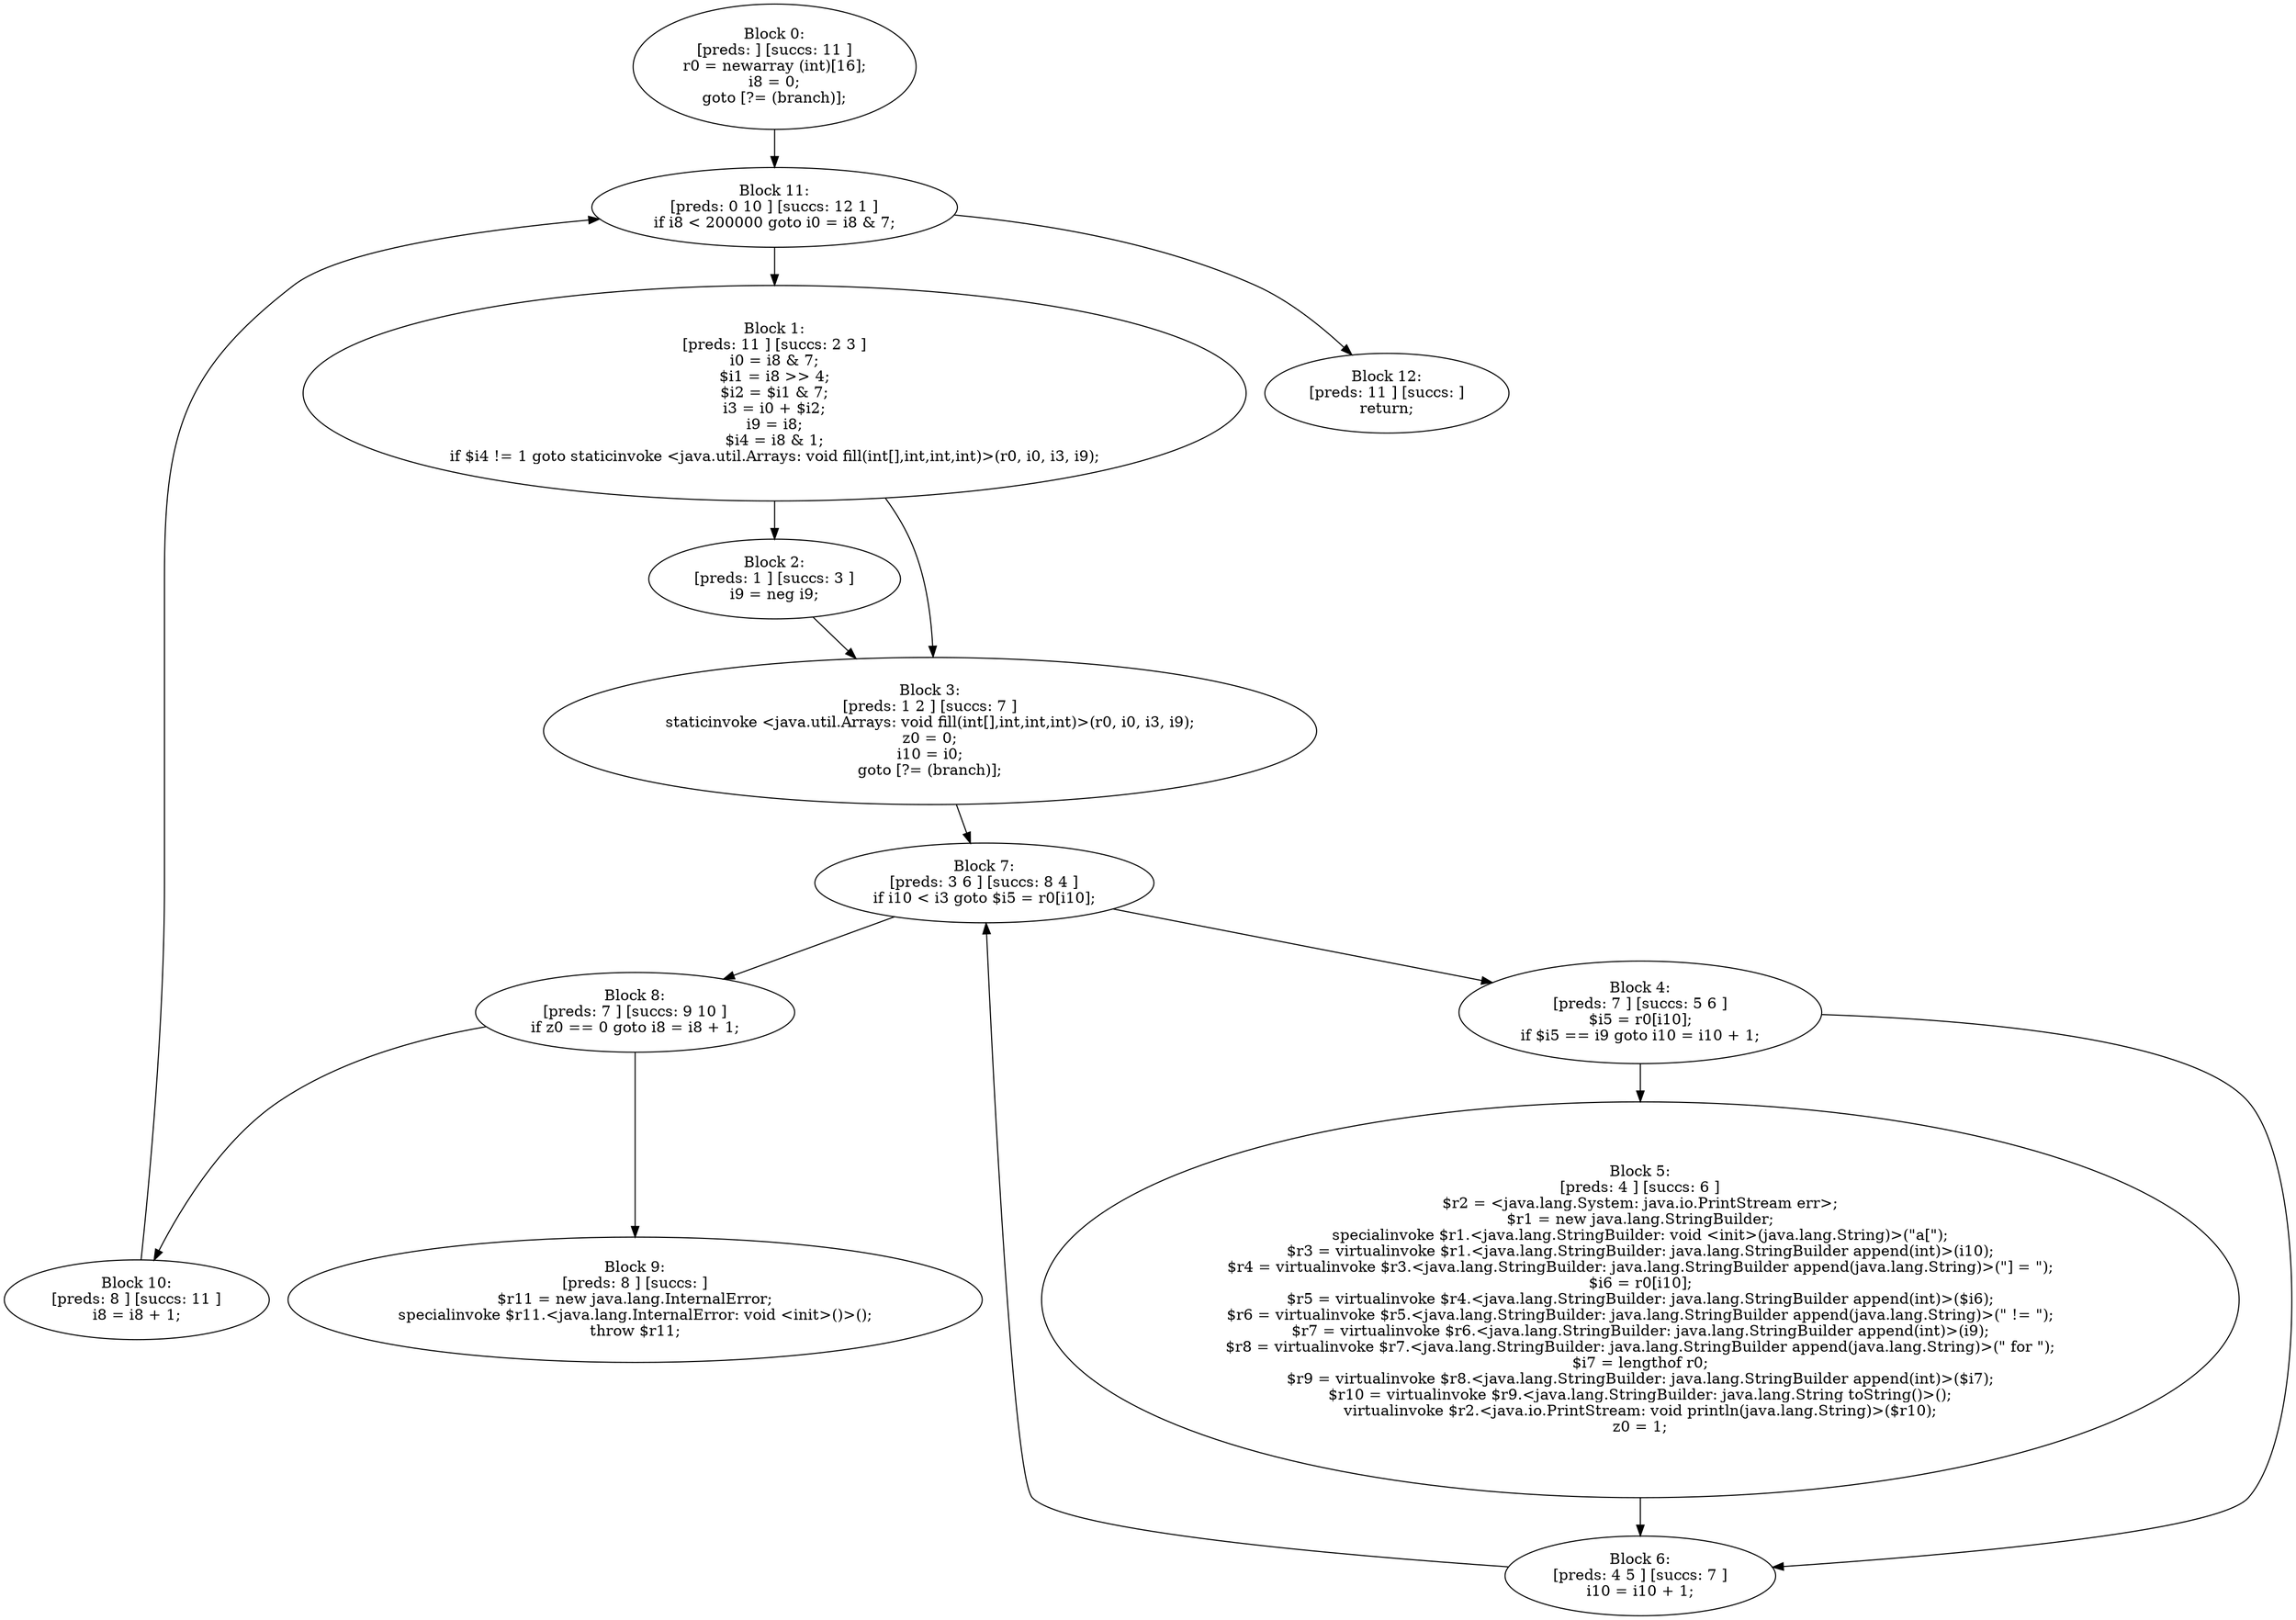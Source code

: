 digraph "unitGraph" {
    "Block 0:
[preds: ] [succs: 11 ]
r0 = newarray (int)[16];
i8 = 0;
goto [?= (branch)];
"
    "Block 1:
[preds: 11 ] [succs: 2 3 ]
i0 = i8 & 7;
$i1 = i8 >> 4;
$i2 = $i1 & 7;
i3 = i0 + $i2;
i9 = i8;
$i4 = i8 & 1;
if $i4 != 1 goto staticinvoke <java.util.Arrays: void fill(int[],int,int,int)>(r0, i0, i3, i9);
"
    "Block 2:
[preds: 1 ] [succs: 3 ]
i9 = neg i9;
"
    "Block 3:
[preds: 1 2 ] [succs: 7 ]
staticinvoke <java.util.Arrays: void fill(int[],int,int,int)>(r0, i0, i3, i9);
z0 = 0;
i10 = i0;
goto [?= (branch)];
"
    "Block 4:
[preds: 7 ] [succs: 5 6 ]
$i5 = r0[i10];
if $i5 == i9 goto i10 = i10 + 1;
"
    "Block 5:
[preds: 4 ] [succs: 6 ]
$r2 = <java.lang.System: java.io.PrintStream err>;
$r1 = new java.lang.StringBuilder;
specialinvoke $r1.<java.lang.StringBuilder: void <init>(java.lang.String)>(\"a[\");
$r3 = virtualinvoke $r1.<java.lang.StringBuilder: java.lang.StringBuilder append(int)>(i10);
$r4 = virtualinvoke $r3.<java.lang.StringBuilder: java.lang.StringBuilder append(java.lang.String)>(\"] = \");
$i6 = r0[i10];
$r5 = virtualinvoke $r4.<java.lang.StringBuilder: java.lang.StringBuilder append(int)>($i6);
$r6 = virtualinvoke $r5.<java.lang.StringBuilder: java.lang.StringBuilder append(java.lang.String)>(\" != \");
$r7 = virtualinvoke $r6.<java.lang.StringBuilder: java.lang.StringBuilder append(int)>(i9);
$r8 = virtualinvoke $r7.<java.lang.StringBuilder: java.lang.StringBuilder append(java.lang.String)>(\" for \");
$i7 = lengthof r0;
$r9 = virtualinvoke $r8.<java.lang.StringBuilder: java.lang.StringBuilder append(int)>($i7);
$r10 = virtualinvoke $r9.<java.lang.StringBuilder: java.lang.String toString()>();
virtualinvoke $r2.<java.io.PrintStream: void println(java.lang.String)>($r10);
z0 = 1;
"
    "Block 6:
[preds: 4 5 ] [succs: 7 ]
i10 = i10 + 1;
"
    "Block 7:
[preds: 3 6 ] [succs: 8 4 ]
if i10 < i3 goto $i5 = r0[i10];
"
    "Block 8:
[preds: 7 ] [succs: 9 10 ]
if z0 == 0 goto i8 = i8 + 1;
"
    "Block 9:
[preds: 8 ] [succs: ]
$r11 = new java.lang.InternalError;
specialinvoke $r11.<java.lang.InternalError: void <init>()>();
throw $r11;
"
    "Block 10:
[preds: 8 ] [succs: 11 ]
i8 = i8 + 1;
"
    "Block 11:
[preds: 0 10 ] [succs: 12 1 ]
if i8 < 200000 goto i0 = i8 & 7;
"
    "Block 12:
[preds: 11 ] [succs: ]
return;
"
    "Block 0:
[preds: ] [succs: 11 ]
r0 = newarray (int)[16];
i8 = 0;
goto [?= (branch)];
"->"Block 11:
[preds: 0 10 ] [succs: 12 1 ]
if i8 < 200000 goto i0 = i8 & 7;
";
    "Block 1:
[preds: 11 ] [succs: 2 3 ]
i0 = i8 & 7;
$i1 = i8 >> 4;
$i2 = $i1 & 7;
i3 = i0 + $i2;
i9 = i8;
$i4 = i8 & 1;
if $i4 != 1 goto staticinvoke <java.util.Arrays: void fill(int[],int,int,int)>(r0, i0, i3, i9);
"->"Block 2:
[preds: 1 ] [succs: 3 ]
i9 = neg i9;
";
    "Block 1:
[preds: 11 ] [succs: 2 3 ]
i0 = i8 & 7;
$i1 = i8 >> 4;
$i2 = $i1 & 7;
i3 = i0 + $i2;
i9 = i8;
$i4 = i8 & 1;
if $i4 != 1 goto staticinvoke <java.util.Arrays: void fill(int[],int,int,int)>(r0, i0, i3, i9);
"->"Block 3:
[preds: 1 2 ] [succs: 7 ]
staticinvoke <java.util.Arrays: void fill(int[],int,int,int)>(r0, i0, i3, i9);
z0 = 0;
i10 = i0;
goto [?= (branch)];
";
    "Block 2:
[preds: 1 ] [succs: 3 ]
i9 = neg i9;
"->"Block 3:
[preds: 1 2 ] [succs: 7 ]
staticinvoke <java.util.Arrays: void fill(int[],int,int,int)>(r0, i0, i3, i9);
z0 = 0;
i10 = i0;
goto [?= (branch)];
";
    "Block 3:
[preds: 1 2 ] [succs: 7 ]
staticinvoke <java.util.Arrays: void fill(int[],int,int,int)>(r0, i0, i3, i9);
z0 = 0;
i10 = i0;
goto [?= (branch)];
"->"Block 7:
[preds: 3 6 ] [succs: 8 4 ]
if i10 < i3 goto $i5 = r0[i10];
";
    "Block 4:
[preds: 7 ] [succs: 5 6 ]
$i5 = r0[i10];
if $i5 == i9 goto i10 = i10 + 1;
"->"Block 5:
[preds: 4 ] [succs: 6 ]
$r2 = <java.lang.System: java.io.PrintStream err>;
$r1 = new java.lang.StringBuilder;
specialinvoke $r1.<java.lang.StringBuilder: void <init>(java.lang.String)>(\"a[\");
$r3 = virtualinvoke $r1.<java.lang.StringBuilder: java.lang.StringBuilder append(int)>(i10);
$r4 = virtualinvoke $r3.<java.lang.StringBuilder: java.lang.StringBuilder append(java.lang.String)>(\"] = \");
$i6 = r0[i10];
$r5 = virtualinvoke $r4.<java.lang.StringBuilder: java.lang.StringBuilder append(int)>($i6);
$r6 = virtualinvoke $r5.<java.lang.StringBuilder: java.lang.StringBuilder append(java.lang.String)>(\" != \");
$r7 = virtualinvoke $r6.<java.lang.StringBuilder: java.lang.StringBuilder append(int)>(i9);
$r8 = virtualinvoke $r7.<java.lang.StringBuilder: java.lang.StringBuilder append(java.lang.String)>(\" for \");
$i7 = lengthof r0;
$r9 = virtualinvoke $r8.<java.lang.StringBuilder: java.lang.StringBuilder append(int)>($i7);
$r10 = virtualinvoke $r9.<java.lang.StringBuilder: java.lang.String toString()>();
virtualinvoke $r2.<java.io.PrintStream: void println(java.lang.String)>($r10);
z0 = 1;
";
    "Block 4:
[preds: 7 ] [succs: 5 6 ]
$i5 = r0[i10];
if $i5 == i9 goto i10 = i10 + 1;
"->"Block 6:
[preds: 4 5 ] [succs: 7 ]
i10 = i10 + 1;
";
    "Block 5:
[preds: 4 ] [succs: 6 ]
$r2 = <java.lang.System: java.io.PrintStream err>;
$r1 = new java.lang.StringBuilder;
specialinvoke $r1.<java.lang.StringBuilder: void <init>(java.lang.String)>(\"a[\");
$r3 = virtualinvoke $r1.<java.lang.StringBuilder: java.lang.StringBuilder append(int)>(i10);
$r4 = virtualinvoke $r3.<java.lang.StringBuilder: java.lang.StringBuilder append(java.lang.String)>(\"] = \");
$i6 = r0[i10];
$r5 = virtualinvoke $r4.<java.lang.StringBuilder: java.lang.StringBuilder append(int)>($i6);
$r6 = virtualinvoke $r5.<java.lang.StringBuilder: java.lang.StringBuilder append(java.lang.String)>(\" != \");
$r7 = virtualinvoke $r6.<java.lang.StringBuilder: java.lang.StringBuilder append(int)>(i9);
$r8 = virtualinvoke $r7.<java.lang.StringBuilder: java.lang.StringBuilder append(java.lang.String)>(\" for \");
$i7 = lengthof r0;
$r9 = virtualinvoke $r8.<java.lang.StringBuilder: java.lang.StringBuilder append(int)>($i7);
$r10 = virtualinvoke $r9.<java.lang.StringBuilder: java.lang.String toString()>();
virtualinvoke $r2.<java.io.PrintStream: void println(java.lang.String)>($r10);
z0 = 1;
"->"Block 6:
[preds: 4 5 ] [succs: 7 ]
i10 = i10 + 1;
";
    "Block 6:
[preds: 4 5 ] [succs: 7 ]
i10 = i10 + 1;
"->"Block 7:
[preds: 3 6 ] [succs: 8 4 ]
if i10 < i3 goto $i5 = r0[i10];
";
    "Block 7:
[preds: 3 6 ] [succs: 8 4 ]
if i10 < i3 goto $i5 = r0[i10];
"->"Block 8:
[preds: 7 ] [succs: 9 10 ]
if z0 == 0 goto i8 = i8 + 1;
";
    "Block 7:
[preds: 3 6 ] [succs: 8 4 ]
if i10 < i3 goto $i5 = r0[i10];
"->"Block 4:
[preds: 7 ] [succs: 5 6 ]
$i5 = r0[i10];
if $i5 == i9 goto i10 = i10 + 1;
";
    "Block 8:
[preds: 7 ] [succs: 9 10 ]
if z0 == 0 goto i8 = i8 + 1;
"->"Block 9:
[preds: 8 ] [succs: ]
$r11 = new java.lang.InternalError;
specialinvoke $r11.<java.lang.InternalError: void <init>()>();
throw $r11;
";
    "Block 8:
[preds: 7 ] [succs: 9 10 ]
if z0 == 0 goto i8 = i8 + 1;
"->"Block 10:
[preds: 8 ] [succs: 11 ]
i8 = i8 + 1;
";
    "Block 10:
[preds: 8 ] [succs: 11 ]
i8 = i8 + 1;
"->"Block 11:
[preds: 0 10 ] [succs: 12 1 ]
if i8 < 200000 goto i0 = i8 & 7;
";
    "Block 11:
[preds: 0 10 ] [succs: 12 1 ]
if i8 < 200000 goto i0 = i8 & 7;
"->"Block 12:
[preds: 11 ] [succs: ]
return;
";
    "Block 11:
[preds: 0 10 ] [succs: 12 1 ]
if i8 < 200000 goto i0 = i8 & 7;
"->"Block 1:
[preds: 11 ] [succs: 2 3 ]
i0 = i8 & 7;
$i1 = i8 >> 4;
$i2 = $i1 & 7;
i3 = i0 + $i2;
i9 = i8;
$i4 = i8 & 1;
if $i4 != 1 goto staticinvoke <java.util.Arrays: void fill(int[],int,int,int)>(r0, i0, i3, i9);
";
}
